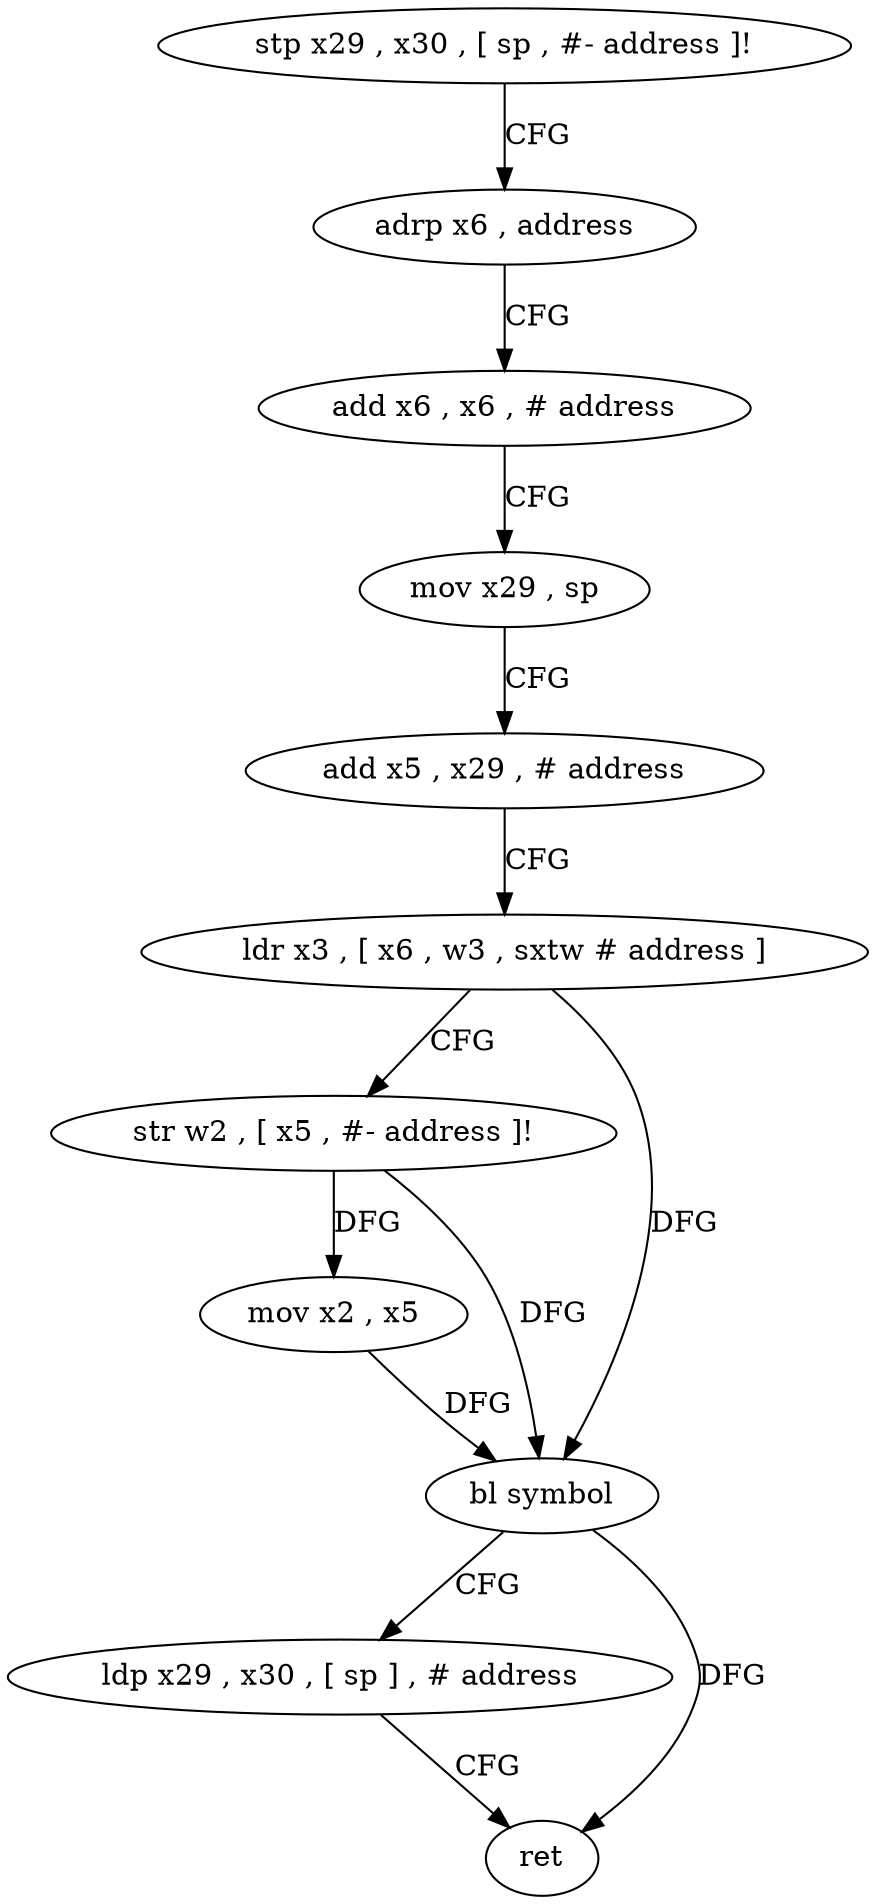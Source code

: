 digraph "func" {
"262240" [label = "stp x29 , x30 , [ sp , #- address ]!" ]
"262244" [label = "adrp x6 , address" ]
"262248" [label = "add x6 , x6 , # address" ]
"262252" [label = "mov x29 , sp" ]
"262256" [label = "add x5 , x29 , # address" ]
"262260" [label = "ldr x3 , [ x6 , w3 , sxtw # address ]" ]
"262264" [label = "str w2 , [ x5 , #- address ]!" ]
"262268" [label = "mov x2 , x5" ]
"262272" [label = "bl symbol" ]
"262276" [label = "ldp x29 , x30 , [ sp ] , # address" ]
"262280" [label = "ret" ]
"262240" -> "262244" [ label = "CFG" ]
"262244" -> "262248" [ label = "CFG" ]
"262248" -> "262252" [ label = "CFG" ]
"262252" -> "262256" [ label = "CFG" ]
"262256" -> "262260" [ label = "CFG" ]
"262260" -> "262264" [ label = "CFG" ]
"262260" -> "262272" [ label = "DFG" ]
"262264" -> "262268" [ label = "DFG" ]
"262264" -> "262272" [ label = "DFG" ]
"262268" -> "262272" [ label = "DFG" ]
"262272" -> "262276" [ label = "CFG" ]
"262272" -> "262280" [ label = "DFG" ]
"262276" -> "262280" [ label = "CFG" ]
}
